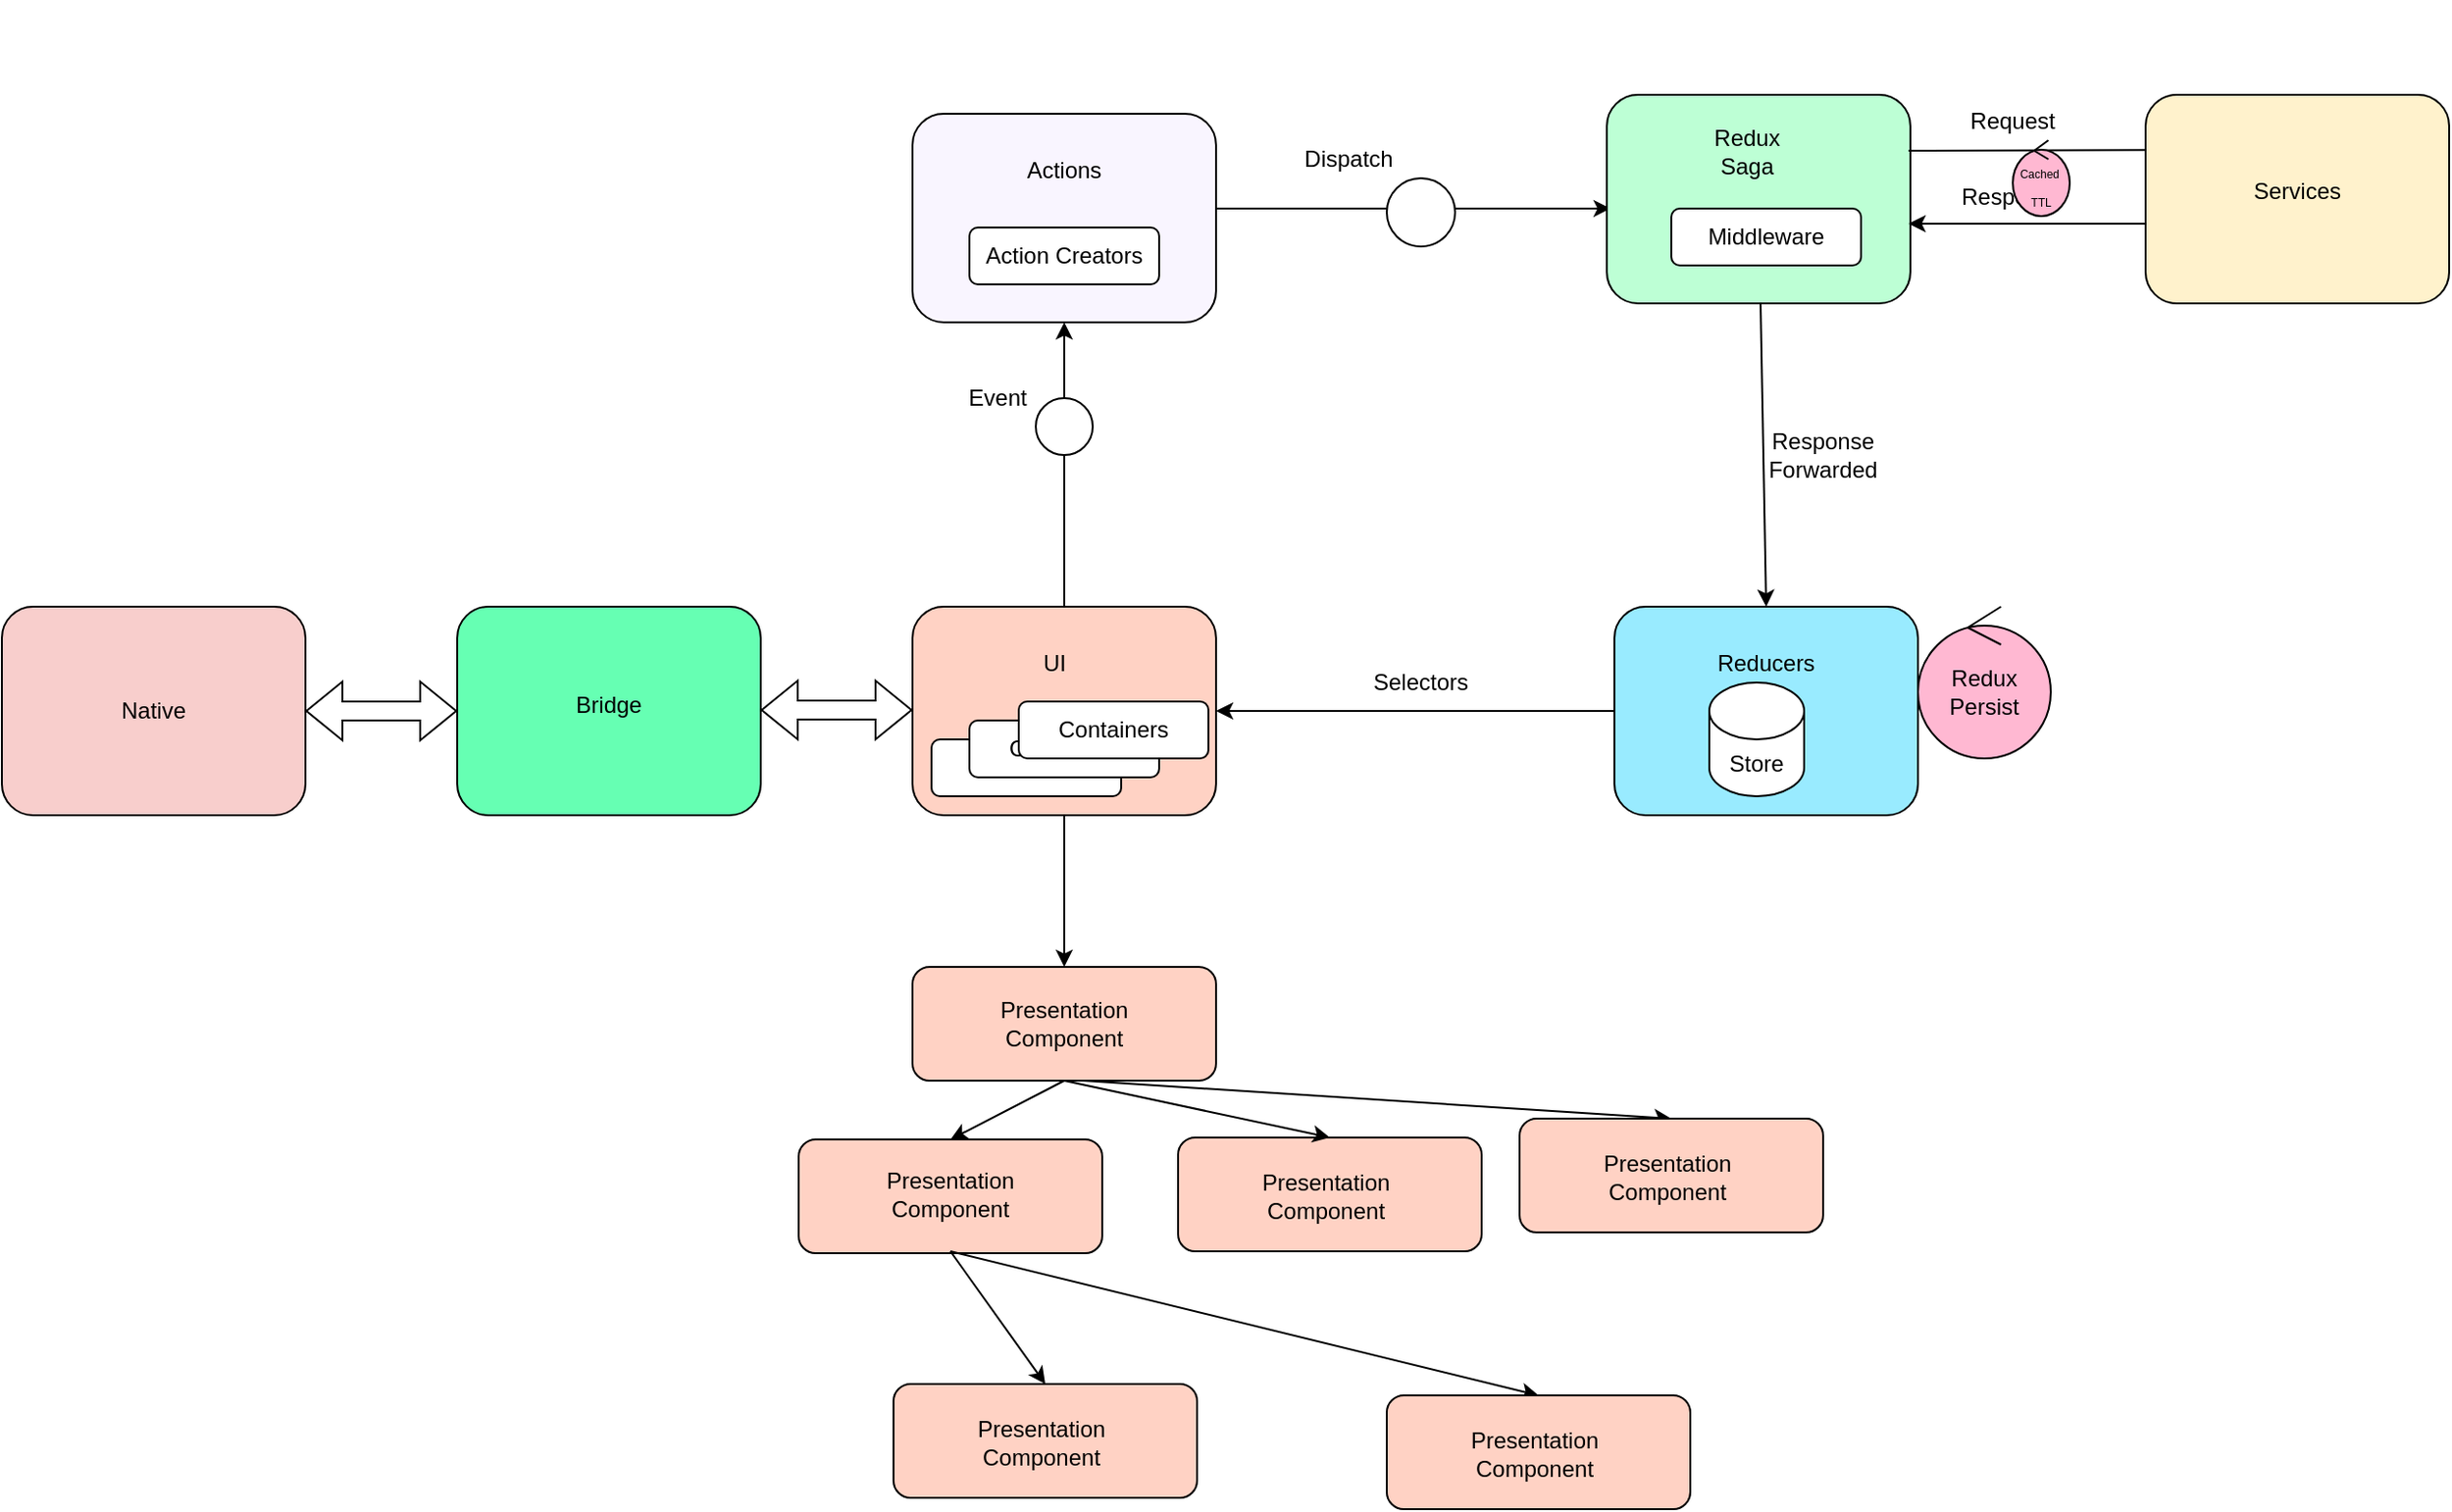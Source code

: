 <mxfile version="16.2.4" type="github">
  <diagram id="QcE3eUY1xfdvnFjCT1fq" name="Page-1">
    <mxGraphModel dx="1796" dy="575" grid="1" gridSize="10" guides="1" tooltips="1" connect="1" arrows="1" fold="1" page="1" pageScale="1" pageWidth="850" pageHeight="1100" math="0" shadow="0">
      <root>
        <mxCell id="0" />
        <mxCell id="1" parent="0" />
        <mxCell id="2qEzOm92XaDQ2icEULAy-5" value="" style="rounded=1;whiteSpace=wrap;html=1;fillColor=#FFD2C4;" vertex="1" parent="1">
          <mxGeometry x="60" y="641" width="160" height="60" as="geometry" />
        </mxCell>
        <mxCell id="CEnsXvZs_I40ct4Bp590-8" value="" style="group" parent="1" vertex="1" connectable="0">
          <mxGeometry x="185" y="250" width="30" height="110" as="geometry" />
        </mxCell>
        <mxCell id="CEnsXvZs_I40ct4Bp590-5" value="" style="endArrow=classic;html=1;entryX=0.5;entryY=1;entryDx=0;entryDy=0;" parent="CEnsXvZs_I40ct4Bp590-8" target="CEnsXvZs_I40ct4Bp590-1" edge="1">
          <mxGeometry width="50" height="50" relative="1" as="geometry">
            <mxPoint x="15" y="110" as="sourcePoint" />
            <mxPoint x="255" y="10" as="targetPoint" />
          </mxGeometry>
        </mxCell>
        <mxCell id="CEnsXvZs_I40ct4Bp590-7" value="" style="group" parent="CEnsXvZs_I40ct4Bp590-8" vertex="1" connectable="0">
          <mxGeometry width="30" height="30" as="geometry" />
        </mxCell>
        <mxCell id="CEnsXvZs_I40ct4Bp590-4" value="" style="ellipse;whiteSpace=wrap;html=1;aspect=fixed;" parent="CEnsXvZs_I40ct4Bp590-7" vertex="1">
          <mxGeometry width="30" height="30" as="geometry" />
        </mxCell>
        <mxCell id="2qEzOm92XaDQ2icEULAy-2" value="" style="edgeStyle=orthogonalEdgeStyle;rounded=0;orthogonalLoop=1;jettySize=auto;html=1;" edge="1" parent="1" source="CEnsXvZs_I40ct4Bp590-9" target="2qEzOm92XaDQ2icEULAy-1">
          <mxGeometry relative="1" as="geometry" />
        </mxCell>
        <mxCell id="CEnsXvZs_I40ct4Bp590-9" value="" style="rounded=1;whiteSpace=wrap;html=1;fillColor=#FFD2C4;" parent="1" vertex="1">
          <mxGeometry x="120" y="360" width="160" height="110" as="geometry" />
        </mxCell>
        <mxCell id="CEnsXvZs_I40ct4Bp590-11" value="UI" style="text;html=1;strokeColor=none;fillColor=none;align=center;verticalAlign=middle;whiteSpace=wrap;rounded=0;" parent="1" vertex="1">
          <mxGeometry x="175" y="380" width="40" height="20" as="geometry" />
        </mxCell>
        <mxCell id="CEnsXvZs_I40ct4Bp590-12" value="Event" style="text;html=1;strokeColor=none;fillColor=none;align=center;verticalAlign=middle;whiteSpace=wrap;rounded=0;" parent="1" vertex="1">
          <mxGeometry x="145" y="240" width="40" height="20" as="geometry" />
        </mxCell>
        <mxCell id="CEnsXvZs_I40ct4Bp590-23" value="" style="group" parent="1" vertex="1" connectable="0">
          <mxGeometry x="265" y="40" width="30" height="110" as="geometry" />
        </mxCell>
        <mxCell id="CEnsXvZs_I40ct4Bp590-24" value="" style="endArrow=classic;html=1;entryX=0.025;entryY=0.545;entryDx=0;entryDy=0;entryPerimeter=0;" parent="CEnsXvZs_I40ct4Bp590-23" edge="1">
          <mxGeometry width="50" height="50" relative="1" as="geometry">
            <mxPoint x="13" y="110" as="sourcePoint" />
            <mxPoint x="223" y="109.95" as="targetPoint" />
          </mxGeometry>
        </mxCell>
        <mxCell id="CEnsXvZs_I40ct4Bp590-26" value="" style="ellipse;whiteSpace=wrap;html=1;aspect=fixed;" parent="1" vertex="1">
          <mxGeometry x="370" y="134" width="36" height="36" as="geometry" />
        </mxCell>
        <mxCell id="CEnsXvZs_I40ct4Bp590-32" value="Dispatch" style="text;html=1;strokeColor=none;fillColor=none;align=center;verticalAlign=middle;whiteSpace=wrap;rounded=0;" parent="1" vertex="1">
          <mxGeometry x="330" y="114" width="40" height="20" as="geometry" />
        </mxCell>
        <mxCell id="CEnsXvZs_I40ct4Bp590-33" value="" style="group" parent="1" vertex="1" connectable="0">
          <mxGeometry x="120" y="100" width="160" height="110" as="geometry" />
        </mxCell>
        <mxCell id="CEnsXvZs_I40ct4Bp590-1" value="" style="rounded=1;whiteSpace=wrap;html=1;fillColor=#F9F5FF;" parent="CEnsXvZs_I40ct4Bp590-33" vertex="1">
          <mxGeometry width="160" height="110" as="geometry" />
        </mxCell>
        <mxCell id="CEnsXvZs_I40ct4Bp590-2" value="Actions" style="text;html=1;strokeColor=none;fillColor=none;align=center;verticalAlign=middle;whiteSpace=wrap;rounded=0;" parent="CEnsXvZs_I40ct4Bp590-33" vertex="1">
          <mxGeometry x="60" y="20" width="40" height="20" as="geometry" />
        </mxCell>
        <mxCell id="CEnsXvZs_I40ct4Bp590-3" value="Action Creators" style="rounded=1;whiteSpace=wrap;html=1;" parent="CEnsXvZs_I40ct4Bp590-33" vertex="1">
          <mxGeometry x="30" y="60" width="100" height="30" as="geometry" />
        </mxCell>
        <mxCell id="CEnsXvZs_I40ct4Bp590-35" value="" style="group" parent="1" vertex="1" connectable="0">
          <mxGeometry x="520" y="90" width="160" height="110" as="geometry" />
        </mxCell>
        <mxCell id="CEnsXvZs_I40ct4Bp590-36" value="" style="rounded=1;whiteSpace=wrap;html=1;fillColor=#BDFFD5;" parent="CEnsXvZs_I40ct4Bp590-35" vertex="1">
          <mxGeometry x="-34" width="160" height="110" as="geometry" />
        </mxCell>
        <mxCell id="CEnsXvZs_I40ct4Bp590-37" value="Redux Saga" style="text;html=1;strokeColor=none;fillColor=none;align=center;verticalAlign=middle;whiteSpace=wrap;rounded=0;" parent="CEnsXvZs_I40ct4Bp590-35" vertex="1">
          <mxGeometry x="20" y="20" width="40" height="20" as="geometry" />
        </mxCell>
        <mxCell id="CEnsXvZs_I40ct4Bp590-38" value="Middleware" style="rounded=1;whiteSpace=wrap;html=1;" parent="CEnsXvZs_I40ct4Bp590-35" vertex="1">
          <mxGeometry y="60" width="100" height="30" as="geometry" />
        </mxCell>
        <mxCell id="CEnsXvZs_I40ct4Bp590-49" value="" style="endArrow=classic;html=1;exitX=1;exitY=0.25;exitDx=0;exitDy=0;entryX=-0.006;entryY=0.355;entryDx=0;entryDy=0;entryPerimeter=0;" parent="CEnsXvZs_I40ct4Bp590-35" edge="1">
          <mxGeometry width="50" height="50" relative="1" as="geometry">
            <mxPoint x="125" y="29.5" as="sourcePoint" />
            <mxPoint x="259.04" y="29.05" as="targetPoint" />
          </mxGeometry>
        </mxCell>
        <mxCell id="CEnsXvZs_I40ct4Bp590-40" value="" style="group" parent="1" vertex="1" connectable="0">
          <mxGeometry x="490" y="360" width="160" height="120" as="geometry" />
        </mxCell>
        <mxCell id="CEnsXvZs_I40ct4Bp590-41" value="" style="rounded=1;whiteSpace=wrap;html=1;fillColor=#99EBFF;" parent="CEnsXvZs_I40ct4Bp590-40" vertex="1">
          <mxGeometry width="160" height="110" as="geometry" />
        </mxCell>
        <mxCell id="CEnsXvZs_I40ct4Bp590-42" value="Reducers" style="text;html=1;strokeColor=none;fillColor=none;align=center;verticalAlign=middle;whiteSpace=wrap;rounded=0;" parent="CEnsXvZs_I40ct4Bp590-40" vertex="1">
          <mxGeometry x="60" y="20" width="40" height="20" as="geometry" />
        </mxCell>
        <mxCell id="CEnsXvZs_I40ct4Bp590-44" value="Store" style="shape=cylinder3;whiteSpace=wrap;html=1;boundedLbl=1;backgroundOutline=1;size=15;" parent="CEnsXvZs_I40ct4Bp590-40" vertex="1">
          <mxGeometry x="50" y="40" width="50" height="60" as="geometry" />
        </mxCell>
        <mxCell id="CEnsXvZs_I40ct4Bp590-45" value="" style="endArrow=classic;html=1;entryX=0.5;entryY=0;entryDx=0;entryDy=0;" parent="1" source="CEnsXvZs_I40ct4Bp590-36" target="CEnsXvZs_I40ct4Bp590-41" edge="1">
          <mxGeometry width="50" height="50" relative="1" as="geometry">
            <mxPoint x="530" y="200" as="sourcePoint" />
            <mxPoint x="730" y="200" as="targetPoint" />
          </mxGeometry>
        </mxCell>
        <mxCell id="CEnsXvZs_I40ct4Bp590-46" value="" style="endArrow=classic;html=1;entryX=1;entryY=0.5;entryDx=0;entryDy=0;exitX=0;exitY=0.5;exitDx=0;exitDy=0;" parent="1" source="CEnsXvZs_I40ct4Bp590-41" target="CEnsXvZs_I40ct4Bp590-9" edge="1">
          <mxGeometry width="50" height="50" relative="1" as="geometry">
            <mxPoint x="577.023" y="210" as="sourcePoint" />
            <mxPoint x="580" y="370" as="targetPoint" />
          </mxGeometry>
        </mxCell>
        <mxCell id="CEnsXvZs_I40ct4Bp590-47" value="Selectors" style="text;html=1;strokeColor=none;fillColor=none;align=center;verticalAlign=middle;whiteSpace=wrap;rounded=0;" parent="1" vertex="1">
          <mxGeometry x="368" y="390" width="40" height="20" as="geometry" />
        </mxCell>
        <mxCell id="CEnsXvZs_I40ct4Bp590-48" value="Response Forwarded" style="text;html=1;strokeColor=none;fillColor=none;align=center;verticalAlign=middle;whiteSpace=wrap;rounded=0;" parent="1" vertex="1">
          <mxGeometry x="580" y="270" width="40" height="20" as="geometry" />
        </mxCell>
        <mxCell id="CEnsXvZs_I40ct4Bp590-50" value="Request" style="text;html=1;strokeColor=none;fillColor=none;align=center;verticalAlign=middle;whiteSpace=wrap;rounded=0;" parent="1" vertex="1">
          <mxGeometry x="680" y="94" width="40" height="20" as="geometry" />
        </mxCell>
        <mxCell id="CEnsXvZs_I40ct4Bp590-51" value="" style="endArrow=classic;html=1;" parent="1" edge="1">
          <mxGeometry width="50" height="50" relative="1" as="geometry">
            <mxPoint x="650" y="149" as="sourcePoint" />
            <mxPoint x="650" y="149" as="targetPoint" />
          </mxGeometry>
        </mxCell>
        <mxCell id="CEnsXvZs_I40ct4Bp590-52" value="Response" style="text;html=1;strokeColor=none;fillColor=none;align=center;verticalAlign=middle;whiteSpace=wrap;rounded=0;" parent="1" vertex="1">
          <mxGeometry x="680" y="134" width="40" height="20" as="geometry" />
        </mxCell>
        <mxCell id="CEnsXvZs_I40ct4Bp590-53" value="" style="endArrow=classic;html=1;entryX=0.994;entryY=0.618;entryDx=0;entryDy=0;entryPerimeter=0;" parent="1" target="CEnsXvZs_I40ct4Bp590-36" edge="1">
          <mxGeometry width="50" height="50" relative="1" as="geometry">
            <mxPoint x="780" y="158" as="sourcePoint" />
            <mxPoint x="890" y="143.95" as="targetPoint" />
          </mxGeometry>
        </mxCell>
        <mxCell id="CEnsXvZs_I40ct4Bp590-58" value="Redux Persist" style="ellipse;shape=umlControl;whiteSpace=wrap;html=1;pointerEvents=0;fillColor=#FFB8D2;gradientColor=none;" parent="1" vertex="1">
          <mxGeometry x="650" y="360" width="70" height="80" as="geometry" />
        </mxCell>
        <mxCell id="CEnsXvZs_I40ct4Bp590-59" value="&lt;font style=&quot;font-size: 6px&quot;&gt;Cached&amp;nbsp; TTL&lt;/font&gt;" style="ellipse;shape=umlControl;whiteSpace=wrap;html=1;pointerEvents=0;fillColor=#FFB8D2;gradientColor=none;" parent="1" vertex="1">
          <mxGeometry x="700" y="114" width="30" height="40" as="geometry" />
        </mxCell>
        <mxCell id="2qEzOm92XaDQ2icEULAy-1" value="" style="rounded=1;whiteSpace=wrap;html=1;fillColor=#FFD2C4;" vertex="1" parent="1">
          <mxGeometry x="120" y="550" width="160" height="60" as="geometry" />
        </mxCell>
        <mxCell id="2qEzOm92XaDQ2icEULAy-8" value="" style="group" vertex="1" connectable="0" parent="1">
          <mxGeometry x="130" y="410" width="155" height="50" as="geometry" />
        </mxCell>
        <mxCell id="2qEzOm92XaDQ2icEULAy-7" value="Containers" style="rounded=1;whiteSpace=wrap;html=1;" vertex="1" parent="2qEzOm92XaDQ2icEULAy-8">
          <mxGeometry y="20" width="100" height="30" as="geometry" />
        </mxCell>
        <mxCell id="CEnsXvZs_I40ct4Bp590-10" value="Containers" style="rounded=1;whiteSpace=wrap;html=1;" parent="2qEzOm92XaDQ2icEULAy-8" vertex="1">
          <mxGeometry x="20" y="10" width="100" height="30" as="geometry" />
        </mxCell>
        <mxCell id="2qEzOm92XaDQ2icEULAy-6" value="Containers" style="rounded=1;whiteSpace=wrap;html=1;" vertex="1" parent="2qEzOm92XaDQ2icEULAy-8">
          <mxGeometry x="46" width="100" height="30" as="geometry" />
        </mxCell>
        <mxCell id="2qEzOm92XaDQ2icEULAy-13" value="Presentation Component" style="text;html=1;strokeColor=none;fillColor=none;align=center;verticalAlign=middle;whiteSpace=wrap;rounded=0;" vertex="1" parent="1">
          <mxGeometry x="170" y="565" width="60" height="30" as="geometry" />
        </mxCell>
        <mxCell id="2qEzOm92XaDQ2icEULAy-16" value="" style="endArrow=classic;html=1;rounded=0;exitX=0.5;exitY=1;exitDx=0;exitDy=0;entryX=0.5;entryY=0;entryDx=0;entryDy=0;" edge="1" parent="1" source="2qEzOm92XaDQ2icEULAy-1" target="2qEzOm92XaDQ2icEULAy-5">
          <mxGeometry width="50" height="50" relative="1" as="geometry">
            <mxPoint x="460" y="550" as="sourcePoint" />
            <mxPoint x="510" y="500" as="targetPoint" />
          </mxGeometry>
        </mxCell>
        <mxCell id="2qEzOm92XaDQ2icEULAy-18" value="Presentation Component" style="text;html=1;strokeColor=none;fillColor=none;align=center;verticalAlign=middle;whiteSpace=wrap;rounded=0;" vertex="1" parent="1">
          <mxGeometry x="110" y="655" width="60" height="30" as="geometry" />
        </mxCell>
        <mxCell id="2qEzOm92XaDQ2icEULAy-21" value="" style="group" vertex="1" connectable="0" parent="1">
          <mxGeometry x="200" y="610" width="220" height="90" as="geometry" />
        </mxCell>
        <mxCell id="2qEzOm92XaDQ2icEULAy-3" value="" style="rounded=1;whiteSpace=wrap;html=1;fillColor=#FFD2C4;" vertex="1" parent="2qEzOm92XaDQ2icEULAy-21">
          <mxGeometry x="60" y="30" width="160" height="60" as="geometry" />
        </mxCell>
        <mxCell id="2qEzOm92XaDQ2icEULAy-17" value="" style="endArrow=classic;html=1;rounded=0;entryX=0.5;entryY=0;entryDx=0;entryDy=0;" edge="1" parent="2qEzOm92XaDQ2icEULAy-21" target="2qEzOm92XaDQ2icEULAy-3">
          <mxGeometry width="50" height="50" relative="1" as="geometry">
            <mxPoint as="sourcePoint" />
            <mxPoint x="-50" y="30" as="targetPoint" />
          </mxGeometry>
        </mxCell>
        <mxCell id="2qEzOm92XaDQ2icEULAy-19" value="Presentation Component" style="text;html=1;strokeColor=none;fillColor=none;align=center;verticalAlign=middle;whiteSpace=wrap;rounded=0;" vertex="1" parent="2qEzOm92XaDQ2icEULAy-21">
          <mxGeometry x="108" y="46" width="60" height="30" as="geometry" />
        </mxCell>
        <mxCell id="2qEzOm92XaDQ2icEULAy-24" value="" style="endArrow=classic;html=1;rounded=0;entryX=0.5;entryY=0;entryDx=0;entryDy=0;" edge="1" parent="1" target="2qEzOm92XaDQ2icEULAy-23">
          <mxGeometry width="50" height="50" relative="1" as="geometry">
            <mxPoint x="210" y="610" as="sourcePoint" />
            <mxPoint x="330" y="630" as="targetPoint" />
          </mxGeometry>
        </mxCell>
        <mxCell id="2qEzOm92XaDQ2icEULAy-27" value="" style="group" vertex="1" connectable="0" parent="1">
          <mxGeometry x="440" y="630" width="160" height="60" as="geometry" />
        </mxCell>
        <mxCell id="2qEzOm92XaDQ2icEULAy-23" value="" style="rounded=1;whiteSpace=wrap;html=1;fillColor=#FFD2C4;" vertex="1" parent="2qEzOm92XaDQ2icEULAy-27">
          <mxGeometry width="160" height="60" as="geometry" />
        </mxCell>
        <mxCell id="2qEzOm92XaDQ2icEULAy-25" value="Presentation Component" style="text;html=1;strokeColor=none;fillColor=none;align=center;verticalAlign=middle;whiteSpace=wrap;rounded=0;" vertex="1" parent="2qEzOm92XaDQ2icEULAy-27">
          <mxGeometry x="48" y="16" width="60" height="30" as="geometry" />
        </mxCell>
        <mxCell id="2qEzOm92XaDQ2icEULAy-28" value="" style="endArrow=classic;html=1;rounded=0;entryX=0.5;entryY=0;entryDx=0;entryDy=0;" edge="1" parent="1" target="2qEzOm92XaDQ2icEULAy-30">
          <mxGeometry width="50" height="50" relative="1" as="geometry">
            <mxPoint x="140" y="700" as="sourcePoint" />
            <mxPoint x="260" y="720" as="targetPoint" />
          </mxGeometry>
        </mxCell>
        <mxCell id="2qEzOm92XaDQ2icEULAy-29" value="" style="group" vertex="1" connectable="0" parent="1">
          <mxGeometry x="370" y="776" width="160" height="60" as="geometry" />
        </mxCell>
        <mxCell id="2qEzOm92XaDQ2icEULAy-30" value="" style="rounded=1;whiteSpace=wrap;html=1;fillColor=#FFD2C4;" vertex="1" parent="2qEzOm92XaDQ2icEULAy-29">
          <mxGeometry width="160" height="60" as="geometry" />
        </mxCell>
        <mxCell id="2qEzOm92XaDQ2icEULAy-31" value="Presentation Component" style="text;html=1;strokeColor=none;fillColor=none;align=center;verticalAlign=middle;whiteSpace=wrap;rounded=0;" vertex="1" parent="2qEzOm92XaDQ2icEULAy-29">
          <mxGeometry x="48" y="16" width="60" height="30" as="geometry" />
        </mxCell>
        <mxCell id="2qEzOm92XaDQ2icEULAy-32" value="" style="endArrow=classic;html=1;rounded=0;entryX=0.5;entryY=0;entryDx=0;entryDy=0;" edge="1" parent="1" target="2qEzOm92XaDQ2icEULAy-34">
          <mxGeometry width="50" height="50" relative="1" as="geometry">
            <mxPoint x="140" y="700" as="sourcePoint" />
            <mxPoint y="770" as="targetPoint" />
          </mxGeometry>
        </mxCell>
        <mxCell id="2qEzOm92XaDQ2icEULAy-33" value="" style="group" vertex="1" connectable="0" parent="1">
          <mxGeometry x="110" y="770" width="160" height="60" as="geometry" />
        </mxCell>
        <mxCell id="2qEzOm92XaDQ2icEULAy-34" value="" style="rounded=1;whiteSpace=wrap;html=1;fillColor=#FFD2C4;" vertex="1" parent="2qEzOm92XaDQ2icEULAy-33">
          <mxGeometry width="160" height="60" as="geometry" />
        </mxCell>
        <mxCell id="2qEzOm92XaDQ2icEULAy-35" value="Presentation Component" style="text;html=1;strokeColor=none;fillColor=none;align=center;verticalAlign=middle;whiteSpace=wrap;rounded=0;" vertex="1" parent="2qEzOm92XaDQ2icEULAy-33">
          <mxGeometry x="48" y="16" width="60" height="30" as="geometry" />
        </mxCell>
        <mxCell id="2qEzOm92XaDQ2icEULAy-37" value="" style="rounded=1;whiteSpace=wrap;html=1;fillColor=#66FFB3;" vertex="1" parent="1">
          <mxGeometry x="-120" y="360" width="160" height="110" as="geometry" />
        </mxCell>
        <mxCell id="2qEzOm92XaDQ2icEULAy-39" value="Bridge" style="text;html=1;strokeColor=none;fillColor=none;align=center;verticalAlign=middle;whiteSpace=wrap;rounded=0;" vertex="1" parent="1">
          <mxGeometry x="-70" y="397" width="60" height="30" as="geometry" />
        </mxCell>
        <mxCell id="2qEzOm92XaDQ2icEULAy-40" value="" style="rounded=1;whiteSpace=wrap;html=1;fillColor=#F8CECC;" vertex="1" parent="1">
          <mxGeometry x="-360" y="360" width="160" height="110" as="geometry" />
        </mxCell>
        <mxCell id="2qEzOm92XaDQ2icEULAy-42" value="Native" style="text;html=1;strokeColor=none;fillColor=none;align=center;verticalAlign=middle;whiteSpace=wrap;rounded=0;" vertex="1" parent="1">
          <mxGeometry x="-310" y="400" width="60" height="30" as="geometry" />
        </mxCell>
        <mxCell id="2qEzOm92XaDQ2icEULAy-43" value="" style="shape=flexArrow;endArrow=classic;startArrow=classic;html=1;rounded=0;entryX=0;entryY=0.5;entryDx=0;entryDy=0;exitX=1;exitY=0.5;exitDx=0;exitDy=0;" edge="1" parent="1" source="2qEzOm92XaDQ2icEULAy-40" target="2qEzOm92XaDQ2icEULAy-37">
          <mxGeometry width="100" height="100" relative="1" as="geometry">
            <mxPoint x="-200" y="420" as="sourcePoint" />
            <mxPoint x="-100" y="320" as="targetPoint" />
          </mxGeometry>
        </mxCell>
        <mxCell id="2qEzOm92XaDQ2icEULAy-44" value="" style="shape=flexArrow;endArrow=classic;startArrow=classic;html=1;rounded=0;entryX=0;entryY=0.5;entryDx=0;entryDy=0;exitX=1;exitY=0.5;exitDx=0;exitDy=0;" edge="1" parent="1">
          <mxGeometry width="100" height="100" relative="1" as="geometry">
            <mxPoint x="40" y="414.5" as="sourcePoint" />
            <mxPoint x="120" y="414.5" as="targetPoint" />
          </mxGeometry>
        </mxCell>
        <mxCell id="2qEzOm92XaDQ2icEULAy-46" value="" style="rounded=1;whiteSpace=wrap;html=1;fillColor=#FFF2CC;" vertex="1" parent="1">
          <mxGeometry x="770" y="90" width="160" height="110" as="geometry" />
        </mxCell>
        <mxCell id="2qEzOm92XaDQ2icEULAy-47" value="Services" style="text;html=1;strokeColor=none;fillColor=none;align=center;verticalAlign=middle;whiteSpace=wrap;rounded=0;" vertex="1" parent="1">
          <mxGeometry x="820" y="126" width="60" height="30" as="geometry" />
        </mxCell>
      </root>
    </mxGraphModel>
  </diagram>
</mxfile>
